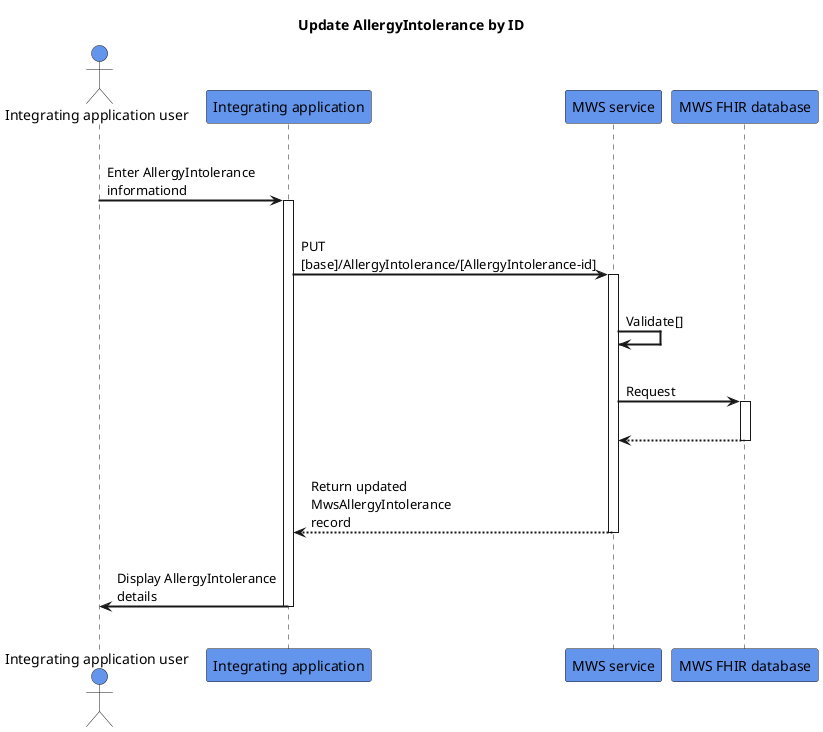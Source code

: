 @startuml
skinparam sequenceArrowThickness 2
skinparam roundcorner 5
skinparam maxmessagesize 180
skinparam sequenceParticipant bold
title Update AllergyIntolerance by ID
actor "Integrating application user" as User #CornflowerBlue
participant "Integrating application" as A #CornflowerBlue
participant "MWS service" as B #CornflowerBlue
participant "MWS FHIR database" as C #CornflowerBlue
|||
User -> A: Enter AllergyIntolerance informationd
activate A
|||
A -> B: PUT [base]/AllergyIntolerance/[AllergyIntolerance-id]
activate B
|||
B -> B: Validate[]
|||
B -> C: Request
activate C
|||
C -[dashed]-> B:  
deactivate C
|||
B -[dashed]-> A :Return updated MwsAllergyIntolerance record 
deactivate B
|||
A -> User: Display AllergyIntolerance details
deactivate A
|||
@enduml
